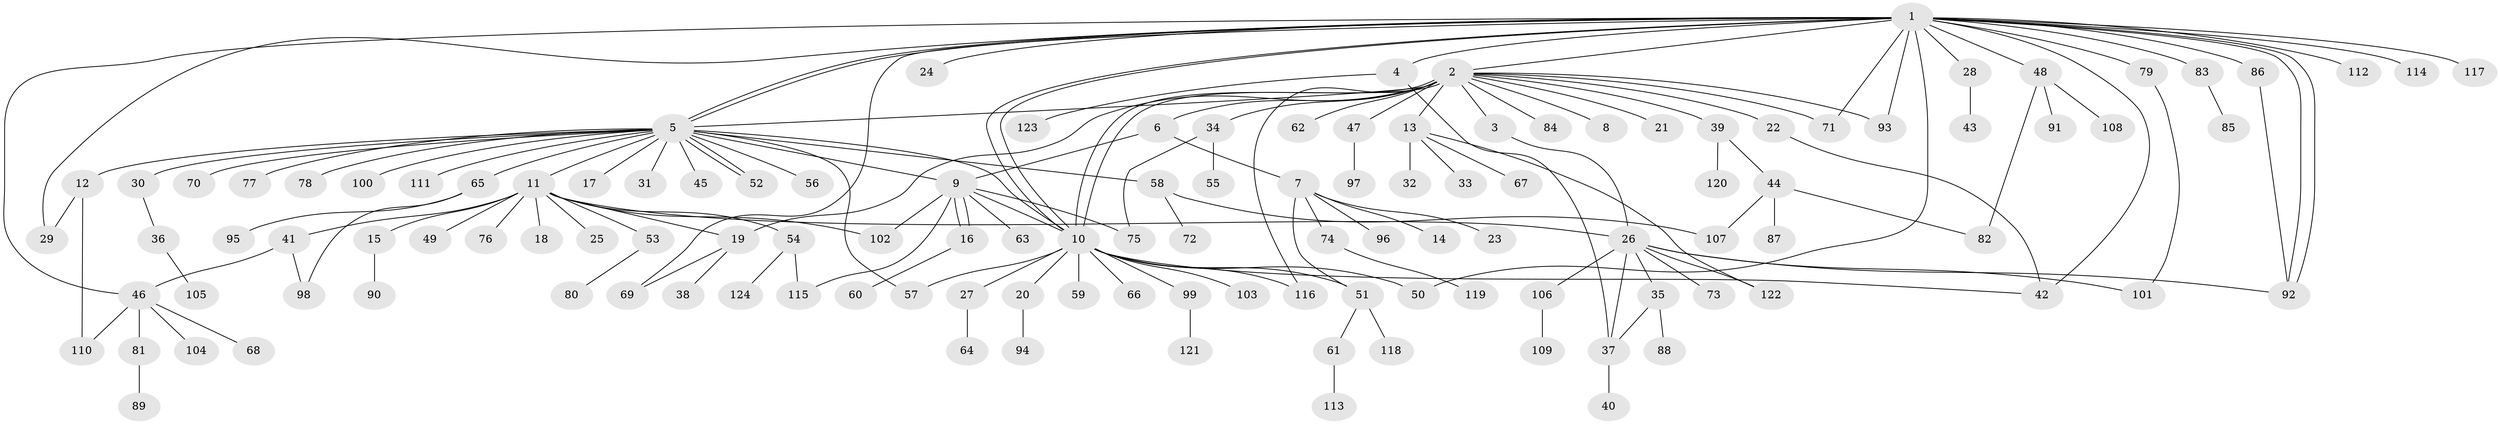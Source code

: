 // Generated by graph-tools (version 1.1) at 2025/48/03/09/25 04:48:21]
// undirected, 124 vertices, 160 edges
graph export_dot {
graph [start="1"]
  node [color=gray90,style=filled];
  1;
  2;
  3;
  4;
  5;
  6;
  7;
  8;
  9;
  10;
  11;
  12;
  13;
  14;
  15;
  16;
  17;
  18;
  19;
  20;
  21;
  22;
  23;
  24;
  25;
  26;
  27;
  28;
  29;
  30;
  31;
  32;
  33;
  34;
  35;
  36;
  37;
  38;
  39;
  40;
  41;
  42;
  43;
  44;
  45;
  46;
  47;
  48;
  49;
  50;
  51;
  52;
  53;
  54;
  55;
  56;
  57;
  58;
  59;
  60;
  61;
  62;
  63;
  64;
  65;
  66;
  67;
  68;
  69;
  70;
  71;
  72;
  73;
  74;
  75;
  76;
  77;
  78;
  79;
  80;
  81;
  82;
  83;
  84;
  85;
  86;
  87;
  88;
  89;
  90;
  91;
  92;
  93;
  94;
  95;
  96;
  97;
  98;
  99;
  100;
  101;
  102;
  103;
  104;
  105;
  106;
  107;
  108;
  109;
  110;
  111;
  112;
  113;
  114;
  115;
  116;
  117;
  118;
  119;
  120;
  121;
  122;
  123;
  124;
  1 -- 2;
  1 -- 4;
  1 -- 5;
  1 -- 5;
  1 -- 10;
  1 -- 10;
  1 -- 24;
  1 -- 28;
  1 -- 29;
  1 -- 42;
  1 -- 46;
  1 -- 48;
  1 -- 50;
  1 -- 69;
  1 -- 71;
  1 -- 79;
  1 -- 83;
  1 -- 86;
  1 -- 92;
  1 -- 92;
  1 -- 93;
  1 -- 112;
  1 -- 114;
  1 -- 117;
  2 -- 3;
  2 -- 5;
  2 -- 6;
  2 -- 8;
  2 -- 10;
  2 -- 10;
  2 -- 13;
  2 -- 19;
  2 -- 21;
  2 -- 22;
  2 -- 34;
  2 -- 39;
  2 -- 47;
  2 -- 62;
  2 -- 71;
  2 -- 84;
  2 -- 93;
  2 -- 116;
  3 -- 26;
  4 -- 37;
  4 -- 123;
  5 -- 9;
  5 -- 10;
  5 -- 11;
  5 -- 12;
  5 -- 17;
  5 -- 30;
  5 -- 31;
  5 -- 45;
  5 -- 52;
  5 -- 52;
  5 -- 56;
  5 -- 57;
  5 -- 58;
  5 -- 65;
  5 -- 70;
  5 -- 77;
  5 -- 78;
  5 -- 100;
  5 -- 111;
  6 -- 7;
  6 -- 9;
  7 -- 14;
  7 -- 23;
  7 -- 51;
  7 -- 74;
  7 -- 96;
  9 -- 10;
  9 -- 16;
  9 -- 16;
  9 -- 63;
  9 -- 75;
  9 -- 102;
  9 -- 115;
  10 -- 20;
  10 -- 27;
  10 -- 42;
  10 -- 50;
  10 -- 51;
  10 -- 57;
  10 -- 59;
  10 -- 66;
  10 -- 99;
  10 -- 103;
  10 -- 116;
  11 -- 15;
  11 -- 18;
  11 -- 19;
  11 -- 25;
  11 -- 26;
  11 -- 41;
  11 -- 49;
  11 -- 53;
  11 -- 54;
  11 -- 76;
  11 -- 102;
  12 -- 29;
  12 -- 110;
  13 -- 32;
  13 -- 33;
  13 -- 67;
  13 -- 122;
  15 -- 90;
  16 -- 60;
  19 -- 38;
  19 -- 69;
  20 -- 94;
  22 -- 42;
  26 -- 35;
  26 -- 37;
  26 -- 73;
  26 -- 92;
  26 -- 101;
  26 -- 106;
  26 -- 122;
  27 -- 64;
  28 -- 43;
  30 -- 36;
  34 -- 55;
  34 -- 75;
  35 -- 37;
  35 -- 88;
  36 -- 105;
  37 -- 40;
  39 -- 44;
  39 -- 120;
  41 -- 46;
  41 -- 98;
  44 -- 82;
  44 -- 87;
  44 -- 107;
  46 -- 68;
  46 -- 81;
  46 -- 104;
  46 -- 110;
  47 -- 97;
  48 -- 82;
  48 -- 91;
  48 -- 108;
  51 -- 61;
  51 -- 118;
  53 -- 80;
  54 -- 115;
  54 -- 124;
  58 -- 72;
  58 -- 107;
  61 -- 113;
  65 -- 95;
  65 -- 98;
  74 -- 119;
  79 -- 101;
  81 -- 89;
  83 -- 85;
  86 -- 92;
  99 -- 121;
  106 -- 109;
}
